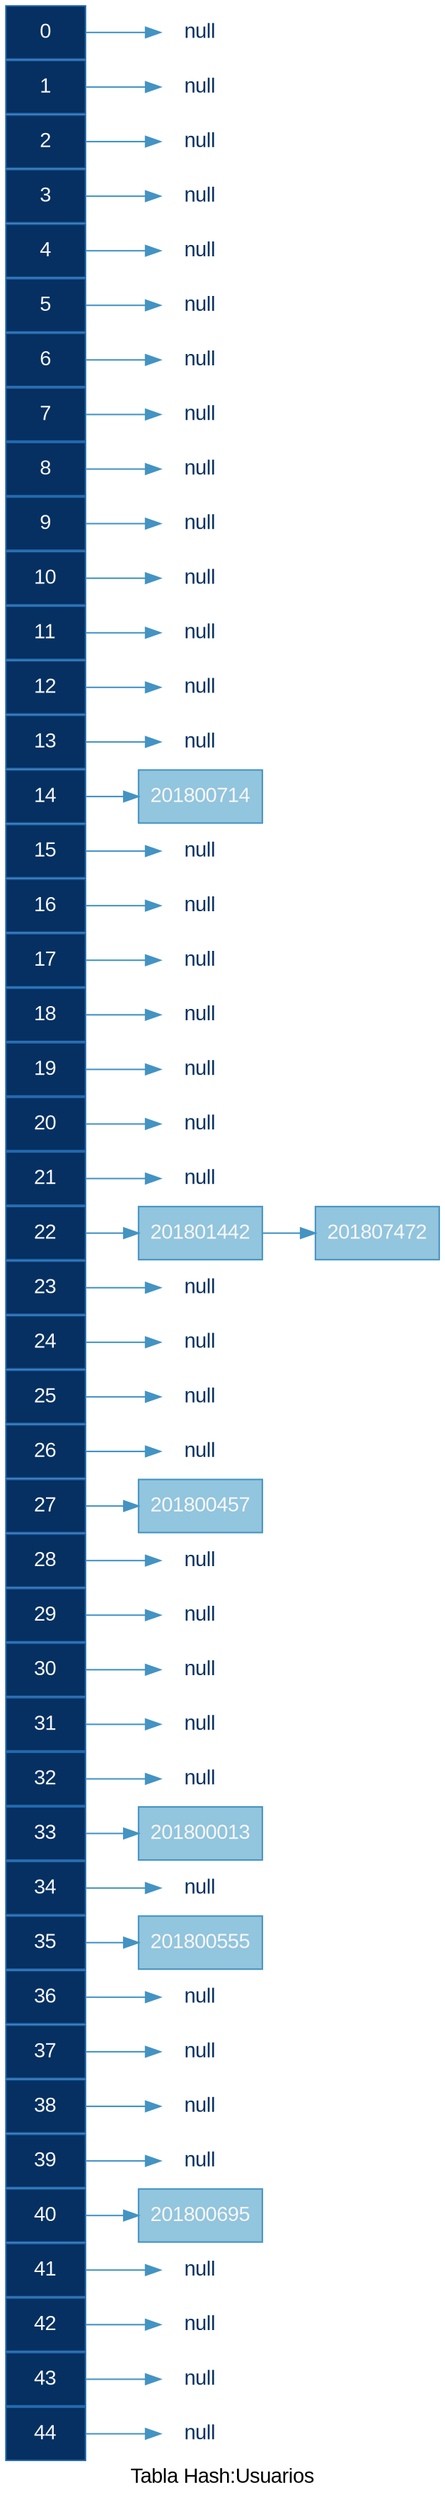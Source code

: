 digraph Report{
	rankdir=LR;
	Graph[label = "Tabla Hash:Usuarios" fontname=Arial];
	edge [colorscheme = rdbu11  color=9];
	node [colorscheme=rdbu11  color=9 style=filled fillcolor=8 fontname=Arial fontcolor=6 shape=box];
	nodesep = 0.02;
	n44[label ="44" color=10 style= filled  fillcolor=11];
	n44 -> null44;
	null44[label = "null"shape=none style=none fontcolor=11];
	n43[label ="43" color=10 style= filled  fillcolor=11];
	n43 -> null43;
	null43[label = "null"shape=none style=none fontcolor=11];
	n42[label ="42" color=10 style= filled  fillcolor=11];
	n42 -> null42;
	null42[label = "null"shape=none style=none fontcolor=11];
	n41[label ="41" color=10 style= filled  fillcolor=11];
	n41 -> null41;
	null41[label = "null"shape=none style=none fontcolor=11];
	n40[label ="40" color=10 style= filled  fillcolor=11];
	n40 -> 201800695;
	n39[label ="39" color=10 style= filled  fillcolor=11];
	n39 -> null39;
	null39[label = "null"shape=none style=none fontcolor=11];
	n38[label ="38" color=10 style= filled  fillcolor=11];
	n38 -> null38;
	null38[label = "null"shape=none style=none fontcolor=11];
	n37[label ="37" color=10 style= filled  fillcolor=11];
	n37 -> null37;
	null37[label = "null"shape=none style=none fontcolor=11];
	n36[label ="36" color=10 style= filled  fillcolor=11];
	n36 -> null36;
	null36[label = "null"shape=none style=none fontcolor=11];
	n35[label ="35" color=10 style= filled  fillcolor=11];
	n35 -> 201800555;
	n34[label ="34" color=10 style= filled  fillcolor=11];
	n34 -> null34;
	null34[label = "null"shape=none style=none fontcolor=11];
	n33[label ="33" color=10 style= filled  fillcolor=11];
	n33 -> 201800013;
	n32[label ="32" color=10 style= filled  fillcolor=11];
	n32 -> null32;
	null32[label = "null"shape=none style=none fontcolor=11];
	n31[label ="31" color=10 style= filled  fillcolor=11];
	n31 -> null31;
	null31[label = "null"shape=none style=none fontcolor=11];
	n30[label ="30" color=10 style= filled  fillcolor=11];
	n30 -> null30;
	null30[label = "null"shape=none style=none fontcolor=11];
	n29[label ="29" color=10 style= filled  fillcolor=11];
	n29 -> null29;
	null29[label = "null"shape=none style=none fontcolor=11];
	n28[label ="28" color=10 style= filled  fillcolor=11];
	n28 -> null28;
	null28[label = "null"shape=none style=none fontcolor=11];
	n27[label ="27" color=10 style= filled  fillcolor=11];
	n27 -> 201800457;
	n26[label ="26" color=10 style= filled  fillcolor=11];
	n26 -> null26;
	null26[label = "null"shape=none style=none fontcolor=11];
	n25[label ="25" color=10 style= filled  fillcolor=11];
	n25 -> null25;
	null25[label = "null"shape=none style=none fontcolor=11];
	n24[label ="24" color=10 style= filled  fillcolor=11];
	n24 -> null24;
	null24[label = "null"shape=none style=none fontcolor=11];
	n23[label ="23" color=10 style= filled  fillcolor=11];
	n23 -> null23;
	null23[label = "null"shape=none style=none fontcolor=11];
	n22[label ="22" color=10 style= filled  fillcolor=11];
	n22 -> 201801442 -> 201807472;
	n21[label ="21" color=10 style= filled  fillcolor=11];
	n21 -> null21;
	null21[label = "null"shape=none style=none fontcolor=11];
	n20[label ="20" color=10 style= filled  fillcolor=11];
	n20 -> null20;
	null20[label = "null"shape=none style=none fontcolor=11];
	n19[label ="19" color=10 style= filled  fillcolor=11];
	n19 -> null19;
	null19[label = "null"shape=none style=none fontcolor=11];
	n18[label ="18" color=10 style= filled  fillcolor=11];
	n18 -> null18;
	null18[label = "null"shape=none style=none fontcolor=11];
	n17[label ="17" color=10 style= filled  fillcolor=11];
	n17 -> null17;
	null17[label = "null"shape=none style=none fontcolor=11];
	n16[label ="16" color=10 style= filled  fillcolor=11];
	n16 -> null16;
	null16[label = "null"shape=none style=none fontcolor=11];
	n15[label ="15" color=10 style= filled  fillcolor=11];
	n15 -> null15;
	null15[label = "null"shape=none style=none fontcolor=11];
	n14[label ="14" color=10 style= filled  fillcolor=11];
	n14 -> 201800714;
	n13[label ="13" color=10 style= filled  fillcolor=11];
	n13 -> null13;
	null13[label = "null"shape=none style=none fontcolor=11];
	n12[label ="12" color=10 style= filled  fillcolor=11];
	n12 -> null12;
	null12[label = "null"shape=none style=none fontcolor=11];
	n11[label ="11" color=10 style= filled  fillcolor=11];
	n11 -> null11;
	null11[label = "null"shape=none style=none fontcolor=11];
	n10[label ="10" color=10 style= filled  fillcolor=11];
	n10 -> null10;
	null10[label = "null"shape=none style=none fontcolor=11];
	n9[label ="9" color=10 style= filled  fillcolor=11];
	n9 -> null9;
	null9[label = "null"shape=none style=none fontcolor=11];
	n8[label ="8" color=10 style= filled  fillcolor=11];
	n8 -> null8;
	null8[label = "null"shape=none style=none fontcolor=11];
	n7[label ="7" color=10 style= filled  fillcolor=11];
	n7 -> null7;
	null7[label = "null"shape=none style=none fontcolor=11];
	n6[label ="6" color=10 style= filled  fillcolor=11];
	n6 -> null6;
	null6[label = "null"shape=none style=none fontcolor=11];
	n5[label ="5" color=10 style= filled  fillcolor=11];
	n5 -> null5;
	null5[label = "null"shape=none style=none fontcolor=11];
	n4[label ="4" color=10 style= filled  fillcolor=11];
	n4 -> null4;
	null4[label = "null"shape=none style=none fontcolor=11];
	n3[label ="3" color=10 style= filled  fillcolor=11];
	n3 -> null3;
	null3[label = "null"shape=none style=none fontcolor=11];
	n2[label ="2" color=10 style= filled  fillcolor=11];
	n2 -> null2;
	null2[label = "null"shape=none style=none fontcolor=11];
	n1[label ="1" color=10 style= filled  fillcolor=11];
	n1 -> null1;
	null1[label = "null"shape=none style=none fontcolor=11];
	n0[label ="0" color=10 style= filled  fillcolor=11];
	n0 -> null0;
	null0[label = "null"shape=none style=none fontcolor=11];
}